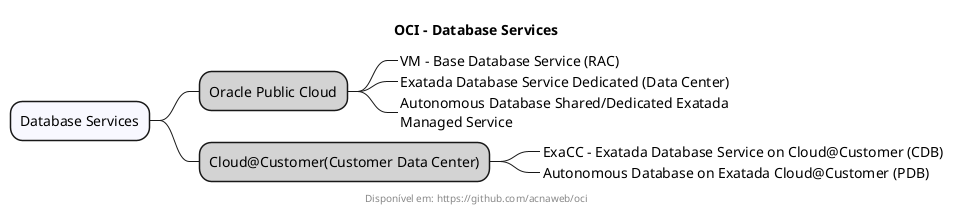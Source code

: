 @startmindmap

title "OCI - Database Services"
footer Disponível em: https://github.com/acnaweb/oci

*[#F8F8FF]  Database Services

**[#LightGray] Oracle Public Cloud
***_ VM - Base Database Service (RAC)
***_ Exatada Database Service Dedicated (Data Center)
***_ Autonomous Database Shared/Dedicated Exatada \nManaged Service

**[#LightGray] Cloud@Customer(Customer Data Center)
***_ ExaCC - Exatada Database Service on Cloud@Customer (CDB)
***_ Autonomous Database on Exatada Cloud@Customer (PDB)

@endmindmap
